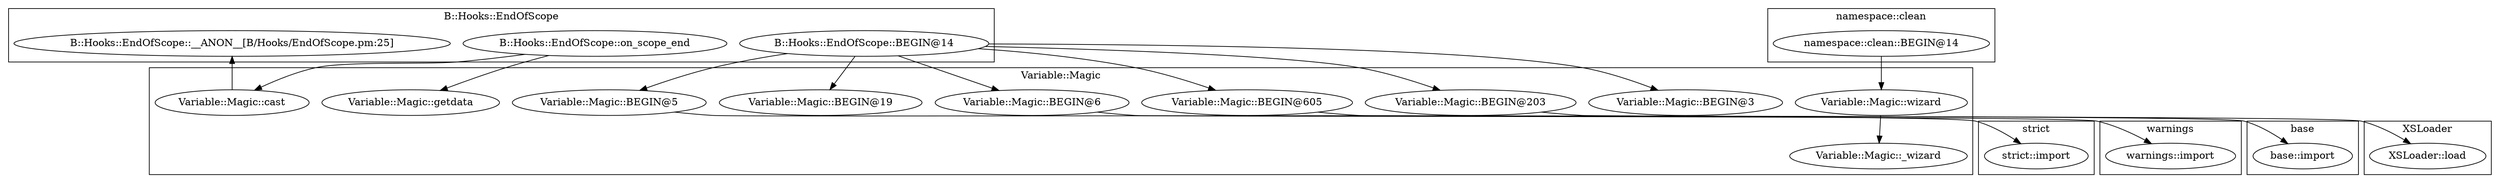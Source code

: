 digraph {
graph [overlap=false]
subgraph cluster_warnings {
	label="warnings";
	"warnings::import";
}
subgraph cluster_base {
	label="base";
	"base::import";
}
subgraph cluster_strict {
	label="strict";
	"strict::import";
}
subgraph cluster_Variable_Magic {
	label="Variable::Magic";
	"Variable::Magic::wizard";
	"Variable::Magic::BEGIN@5";
	"Variable::Magic::BEGIN@3";
	"Variable::Magic::BEGIN@6";
	"Variable::Magic::BEGIN@19";
	"Variable::Magic::BEGIN@605";
	"Variable::Magic::BEGIN@203";
	"Variable::Magic::_wizard";
	"Variable::Magic::getdata";
	"Variable::Magic::cast";
}
subgraph cluster_XSLoader {
	label="XSLoader";
	"XSLoader::load";
}
subgraph cluster_B_Hooks_EndOfScope {
	label="B::Hooks::EndOfScope";
	"B::Hooks::EndOfScope::__ANON__[B/Hooks/EndOfScope.pm:25]";
	"B::Hooks::EndOfScope::on_scope_end";
	"B::Hooks::EndOfScope::BEGIN@14";
}
subgraph cluster_namespace_clean {
	label="namespace::clean";
	"namespace::clean::BEGIN@14";
}
"B::Hooks::EndOfScope::BEGIN@14" -> "Variable::Magic::BEGIN@5";
"namespace::clean::BEGIN@14" -> "Variable::Magic::wizard";
"B::Hooks::EndOfScope::on_scope_end" -> "Variable::Magic::getdata";
"B::Hooks::EndOfScope::BEGIN@14" -> "Variable::Magic::BEGIN@3";
"Variable::Magic::BEGIN@203" -> "XSLoader::load";
"B::Hooks::EndOfScope::on_scope_end" -> "Variable::Magic::cast";
"B::Hooks::EndOfScope::BEGIN@14" -> "Variable::Magic::BEGIN@6";
"B::Hooks::EndOfScope::BEGIN@14" -> "Variable::Magic::BEGIN@19";
"B::Hooks::EndOfScope::BEGIN@14" -> "Variable::Magic::BEGIN@203";
"Variable::Magic::BEGIN@605" -> "base::import";
"Variable::Magic::BEGIN@6" -> "warnings::import";
"Variable::Magic::cast" -> "B::Hooks::EndOfScope::__ANON__[B/Hooks/EndOfScope.pm:25]";
"Variable::Magic::wizard" -> "Variable::Magic::_wizard";
"B::Hooks::EndOfScope::BEGIN@14" -> "Variable::Magic::BEGIN@605";
"Variable::Magic::BEGIN@5" -> "strict::import";
}
